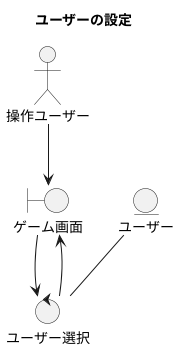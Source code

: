 @startuml

title ユーザーの設定

actor 操作ユーザー
boundary ゲーム画面
control ユーザー選択
entity ユーザー

操作ユーザー --> ゲーム画面
ゲーム画面 --> ユーザー選択
ユーザー選択 --> ゲーム画面
ユーザー -- ユーザー選択

@enduml
